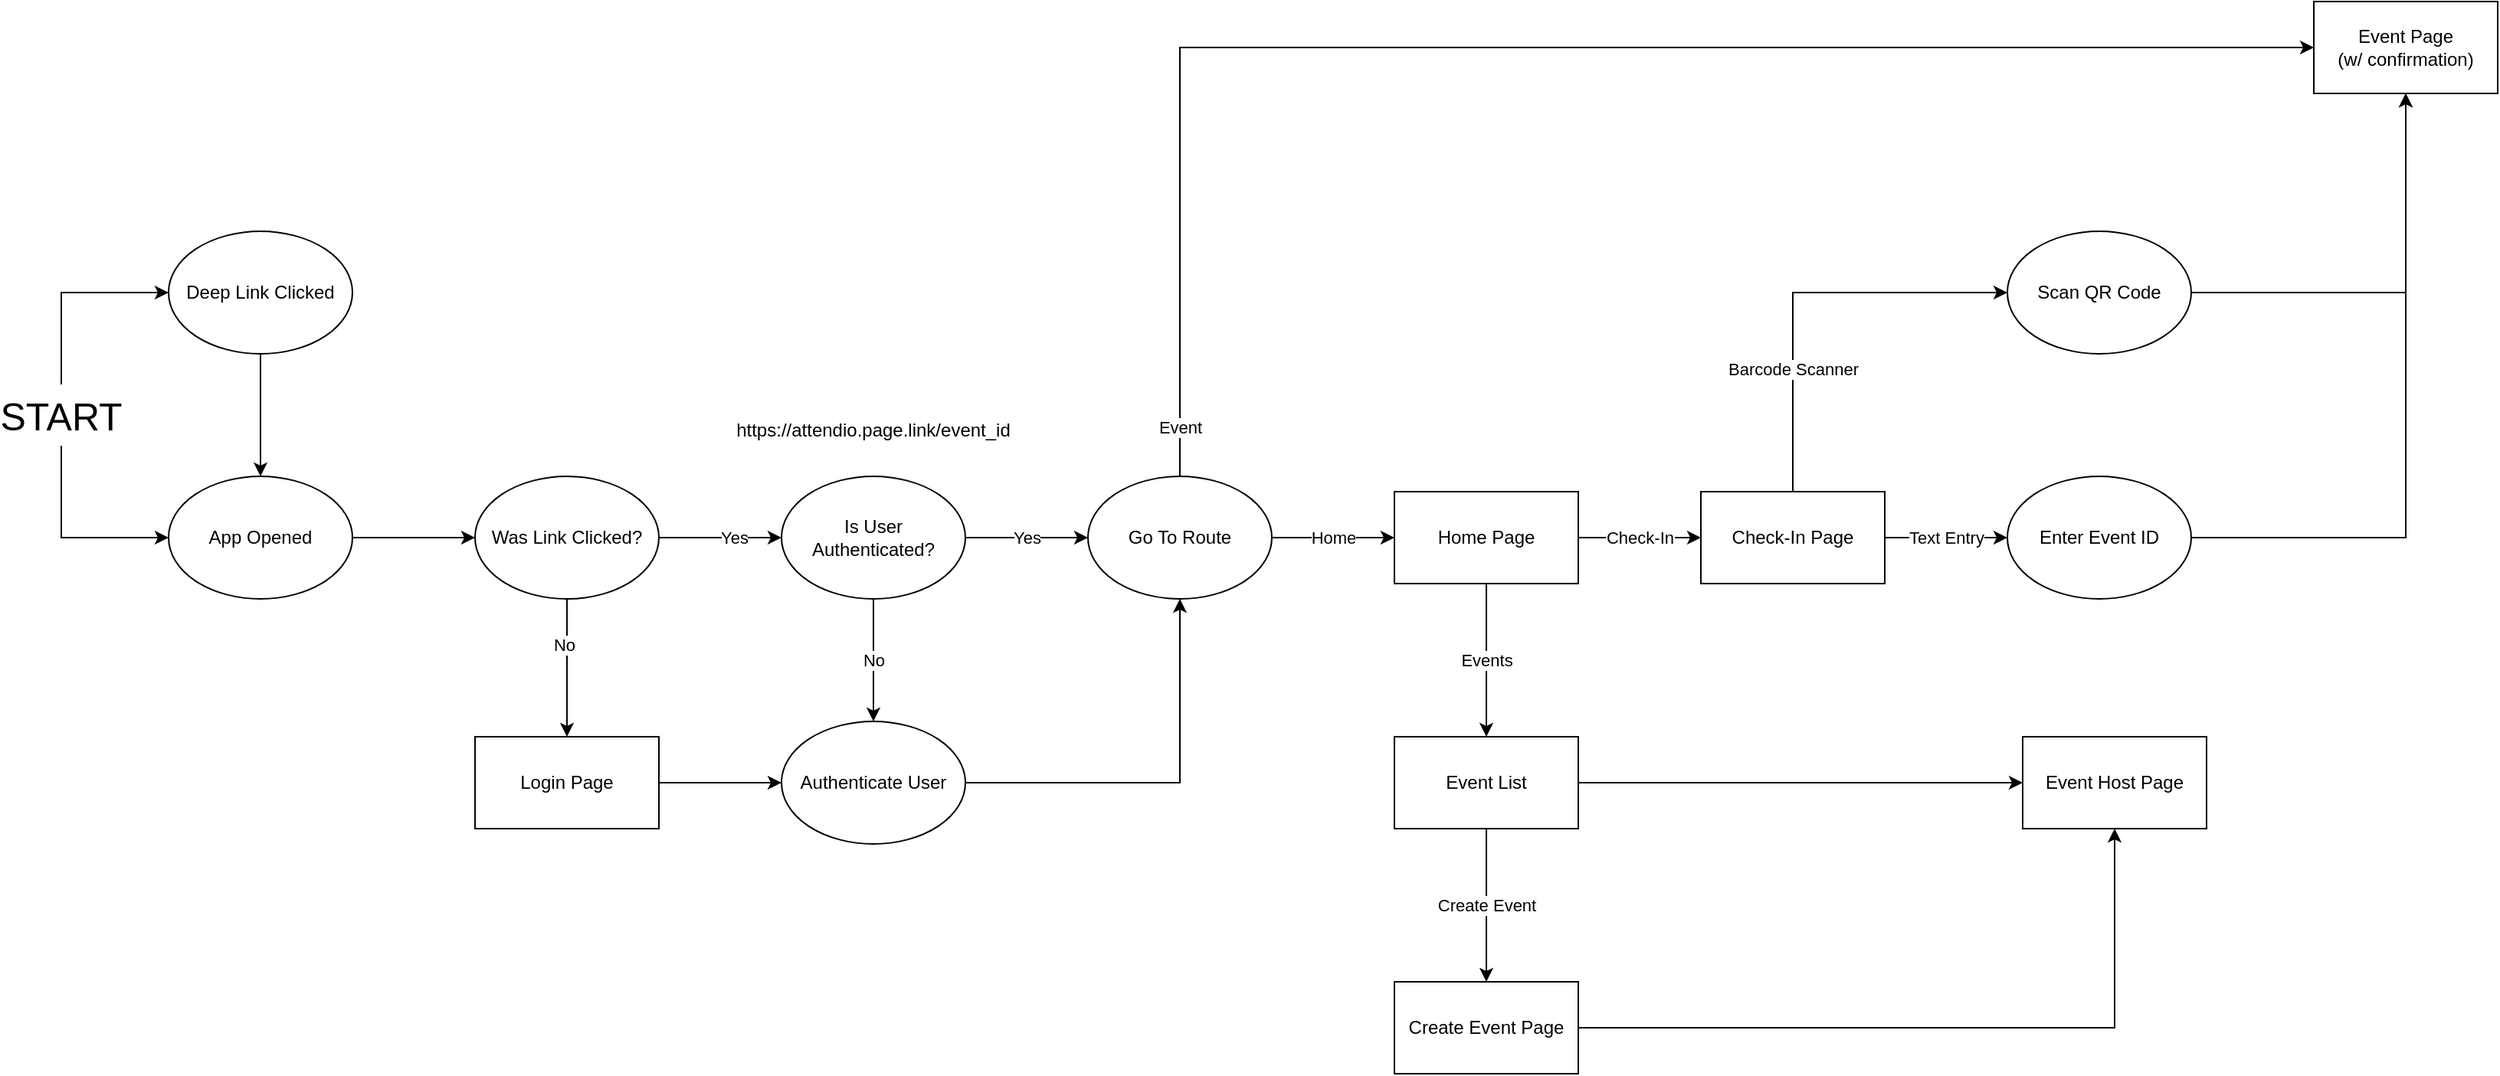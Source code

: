 <mxfile version="14.6.6" type="device"><diagram id="CGOaRWtZA2qZ1XDqEmNl" name="Page-1"><mxGraphModel dx="2881" dy="2189" grid="1" gridSize="10" guides="1" tooltips="1" connect="1" arrows="1" fold="1" page="1" pageScale="1" pageWidth="850" pageHeight="1100" math="0" shadow="0"><root><mxCell id="0"/><mxCell id="1" parent="0"/><mxCell id="sxrDiUVbWI9u_QGK8VPR-4" value="" style="edgeStyle=orthogonalEdgeStyle;rounded=0;orthogonalLoop=1;jettySize=auto;html=1;" parent="1" source="e3GDg_LF3bXNknq8gbFn-1" target="sxrDiUVbWI9u_QGK8VPR-2" edge="1"><mxGeometry relative="1" as="geometry"/></mxCell><mxCell id="e3GDg_LF3bXNknq8gbFn-1" value="Login Page" style="rounded=0;whiteSpace=wrap;html=1;" parent="1" vertex="1"><mxGeometry x="240" y="370" width="120" height="60" as="geometry"/></mxCell><mxCell id="FkQTgp9jewBaVcc7QFmz-2" value="Events" style="edgeStyle=orthogonalEdgeStyle;rounded=0;orthogonalLoop=1;jettySize=auto;html=1;" edge="1" parent="1" source="e3GDg_LF3bXNknq8gbFn-2" target="FkQTgp9jewBaVcc7QFmz-1"><mxGeometry relative="1" as="geometry"/></mxCell><mxCell id="FkQTgp9jewBaVcc7QFmz-11" value="Check-In" style="edgeStyle=orthogonalEdgeStyle;rounded=0;orthogonalLoop=1;jettySize=auto;html=1;" edge="1" parent="1" source="e3GDg_LF3bXNknq8gbFn-2" target="FkQTgp9jewBaVcc7QFmz-10"><mxGeometry relative="1" as="geometry"/></mxCell><mxCell id="e3GDg_LF3bXNknq8gbFn-2" value="Home Page" style="rounded=0;whiteSpace=wrap;html=1;" parent="1" vertex="1"><mxGeometry x="840" y="210" width="120" height="60" as="geometry"/></mxCell><mxCell id="e3GDg_LF3bXNknq8gbFn-4" value="Event Host Page" style="rounded=0;whiteSpace=wrap;html=1;" parent="1" vertex="1"><mxGeometry x="1250" y="370" width="120" height="60" as="geometry"/></mxCell><mxCell id="e3GDg_LF3bXNknq8gbFn-8" value="Deep Link Clicked" style="ellipse;whiteSpace=wrap;html=1;fillColor=#FFFFFF;" parent="1" vertex="1"><mxGeometry x="40" y="40" width="120" height="80" as="geometry"/></mxCell><mxCell id="e3GDg_LF3bXNknq8gbFn-9" value="App Opened" style="ellipse;whiteSpace=wrap;html=1;fillColor=#FFFFFF;" parent="1" vertex="1"><mxGeometry x="40" y="200" width="120" height="80" as="geometry"/></mxCell><mxCell id="sxrDiUVbWI9u_QGK8VPR-3" value="No" style="edgeStyle=orthogonalEdgeStyle;rounded=0;orthogonalLoop=1;jettySize=auto;html=1;" parent="1" source="e3GDg_LF3bXNknq8gbFn-10" target="sxrDiUVbWI9u_QGK8VPR-2" edge="1"><mxGeometry relative="1" as="geometry"/></mxCell><mxCell id="_QMfsflsRLL7DEYTBBTM-1" value="Yes" style="edgeStyle=orthogonalEdgeStyle;rounded=0;orthogonalLoop=1;jettySize=auto;html=1;" parent="1" source="e3GDg_LF3bXNknq8gbFn-10" target="sxrDiUVbWI9u_QGK8VPR-6" edge="1"><mxGeometry relative="1" as="geometry"/></mxCell><mxCell id="e3GDg_LF3bXNknq8gbFn-10" value="Is User Authenticated?" style="ellipse;whiteSpace=wrap;html=1;" parent="1" vertex="1"><mxGeometry x="440" y="200" width="120" height="80" as="geometry"/></mxCell><mxCell id="e3GDg_LF3bXNknq8gbFn-24" value="Yes" style="edgeStyle=orthogonalEdgeStyle;rounded=0;orthogonalLoop=1;jettySize=auto;html=1;" parent="1" source="e3GDg_LF3bXNknq8gbFn-11" target="e3GDg_LF3bXNknq8gbFn-10" edge="1"><mxGeometry x="0.231" relative="1" as="geometry"><mxPoint as="offset"/></mxGeometry></mxCell><mxCell id="e3GDg_LF3bXNknq8gbFn-11" value="Was Link Clicked?" style="ellipse;whiteSpace=wrap;html=1;" parent="1" vertex="1"><mxGeometry x="240" y="200" width="120" height="80" as="geometry"/></mxCell><mxCell id="e3GDg_LF3bXNknq8gbFn-12" value="" style="endArrow=classic;html=1;exitX=0.5;exitY=1;exitDx=0;exitDy=0;entryX=0.5;entryY=0;entryDx=0;entryDy=0;fillColor=#66FFB3;" parent="1" source="e3GDg_LF3bXNknq8gbFn-8" target="e3GDg_LF3bXNknq8gbFn-9" edge="1"><mxGeometry width="50" height="50" relative="1" as="geometry"><mxPoint x="400" y="440" as="sourcePoint"/><mxPoint x="450" y="390" as="targetPoint"/></mxGeometry></mxCell><mxCell id="e3GDg_LF3bXNknq8gbFn-13" value="" style="endArrow=classic;html=1;exitX=1;exitY=0.5;exitDx=0;exitDy=0;entryX=0;entryY=0.5;entryDx=0;entryDy=0;" parent="1" source="e3GDg_LF3bXNknq8gbFn-9" target="e3GDg_LF3bXNknq8gbFn-11" edge="1"><mxGeometry width="50" height="50" relative="1" as="geometry"><mxPoint x="400" y="440" as="sourcePoint"/><mxPoint x="450" y="390" as="targetPoint"/></mxGeometry></mxCell><mxCell id="e3GDg_LF3bXNknq8gbFn-14" value="" style="endArrow=classic;html=1;exitX=0.5;exitY=1;exitDx=0;exitDy=0;entryX=0.5;entryY=0;entryDx=0;entryDy=0;" parent="1" source="e3GDg_LF3bXNknq8gbFn-11" target="e3GDg_LF3bXNknq8gbFn-1" edge="1"><mxGeometry width="50" height="50" relative="1" as="geometry"><mxPoint x="400" y="440" as="sourcePoint"/><mxPoint x="450" y="390" as="targetPoint"/></mxGeometry></mxCell><mxCell id="e3GDg_LF3bXNknq8gbFn-15" value="No" style="edgeLabel;html=1;align=center;verticalAlign=middle;resizable=0;points=[];" parent="e3GDg_LF3bXNknq8gbFn-14" vertex="1" connectable="0"><mxGeometry x="-0.35" y="-2" relative="1" as="geometry"><mxPoint as="offset"/></mxGeometry></mxCell><mxCell id="hU27to9fDfb65Q0LCKua-1" value="" style="edgeStyle=orthogonalEdgeStyle;rounded=0;orthogonalLoop=1;jettySize=auto;html=1;" parent="1" source="e3GDg_LF3bXNknq8gbFn-22" target="e3GDg_LF3bXNknq8gbFn-4" edge="1"><mxGeometry relative="1" as="geometry"/></mxCell><mxCell id="e3GDg_LF3bXNknq8gbFn-22" value="Create Event Page" style="rounded=0;whiteSpace=wrap;html=1;" parent="1" vertex="1"><mxGeometry x="840" y="530" width="120" height="60" as="geometry"/></mxCell><mxCell id="JfZZhtFkqbQHwBYHqCIW-5" value="https://attendio.page.link/event_id" style="text;html=1;strokeColor=none;fillColor=none;align=center;verticalAlign=middle;whiteSpace=wrap;rounded=0;" parent="1" vertex="1"><mxGeometry x="360" y="160" width="280" height="20" as="geometry"/></mxCell><mxCell id="sxrDiUVbWI9u_QGK8VPR-9" value="" style="edgeStyle=orthogonalEdgeStyle;rounded=0;orthogonalLoop=1;jettySize=auto;html=1;" parent="1" source="sxrDiUVbWI9u_QGK8VPR-2" target="sxrDiUVbWI9u_QGK8VPR-6" edge="1"><mxGeometry relative="1" as="geometry"/></mxCell><mxCell id="sxrDiUVbWI9u_QGK8VPR-2" value="Authenticate User" style="ellipse;whiteSpace=wrap;html=1;" parent="1" vertex="1"><mxGeometry x="440" y="360" width="120" height="80" as="geometry"/></mxCell><mxCell id="sxrDiUVbWI9u_QGK8VPR-8" value="Home" style="edgeStyle=orthogonalEdgeStyle;rounded=0;orthogonalLoop=1;jettySize=auto;html=1;" parent="1" source="sxrDiUVbWI9u_QGK8VPR-6" target="e3GDg_LF3bXNknq8gbFn-2" edge="1"><mxGeometry relative="1" as="geometry"/></mxCell><mxCell id="FkQTgp9jewBaVcc7QFmz-6" value="Event" style="edgeStyle=orthogonalEdgeStyle;rounded=0;orthogonalLoop=1;jettySize=auto;html=1;" edge="1" parent="1" source="sxrDiUVbWI9u_QGK8VPR-6" target="FkQTgp9jewBaVcc7QFmz-5"><mxGeometry x="-0.936" relative="1" as="geometry"><Array as="points"><mxPoint x="700" y="-80"/></Array><mxPoint as="offset"/></mxGeometry></mxCell><mxCell id="sxrDiUVbWI9u_QGK8VPR-6" value="Go To Route" style="ellipse;whiteSpace=wrap;html=1;" parent="1" vertex="1"><mxGeometry x="640" y="200" width="120" height="80" as="geometry"/></mxCell><mxCell id="ow-q6Nzv0rWqoeH1p1VH-3" value="" style="edgeStyle=orthogonalEdgeStyle;rounded=0;orthogonalLoop=1;jettySize=auto;html=1;fontSize=25;entryX=0;entryY=0.5;entryDx=0;entryDy=0;exitX=0.5;exitY=0;exitDx=0;exitDy=0;" parent="1" source="ow-q6Nzv0rWqoeH1p1VH-1" target="e3GDg_LF3bXNknq8gbFn-8" edge="1"><mxGeometry relative="1" as="geometry"><mxPoint x="-30" y="70" as="targetPoint"/></mxGeometry></mxCell><mxCell id="ow-q6Nzv0rWqoeH1p1VH-5" value="" style="edgeStyle=orthogonalEdgeStyle;rounded=0;orthogonalLoop=1;jettySize=auto;html=1;fontSize=25;entryX=0;entryY=0.5;entryDx=0;entryDy=0;exitX=0.5;exitY=1;exitDx=0;exitDy=0;" parent="1" source="ow-q6Nzv0rWqoeH1p1VH-1" target="e3GDg_LF3bXNknq8gbFn-9" edge="1"><mxGeometry relative="1" as="geometry"><mxPoint x="-30" y="250" as="targetPoint"/></mxGeometry></mxCell><mxCell id="ow-q6Nzv0rWqoeH1p1VH-1" value="START" style="text;html=1;strokeColor=none;fillColor=none;align=center;verticalAlign=middle;whiteSpace=wrap;rounded=0;fontSize=25;" parent="1" vertex="1"><mxGeometry x="-70" y="140" width="80" height="40" as="geometry"/></mxCell><mxCell id="FkQTgp9jewBaVcc7QFmz-3" value="" style="edgeStyle=orthogonalEdgeStyle;rounded=0;orthogonalLoop=1;jettySize=auto;html=1;" edge="1" parent="1" source="FkQTgp9jewBaVcc7QFmz-1" target="e3GDg_LF3bXNknq8gbFn-4"><mxGeometry relative="1" as="geometry"/></mxCell><mxCell id="FkQTgp9jewBaVcc7QFmz-16" value="Create Event" style="edgeStyle=orthogonalEdgeStyle;rounded=0;orthogonalLoop=1;jettySize=auto;html=1;" edge="1" parent="1" source="FkQTgp9jewBaVcc7QFmz-1" target="e3GDg_LF3bXNknq8gbFn-22"><mxGeometry relative="1" as="geometry"/></mxCell><mxCell id="FkQTgp9jewBaVcc7QFmz-1" value="Event List" style="whiteSpace=wrap;html=1;rounded=0;" vertex="1" parent="1"><mxGeometry x="840" y="370" width="120" height="60" as="geometry"/></mxCell><mxCell id="FkQTgp9jewBaVcc7QFmz-5" value="&lt;span&gt;Event Page&lt;/span&gt;&lt;br&gt;&lt;span&gt;(w/ confirmation)&lt;/span&gt;" style="whiteSpace=wrap;html=1;" vertex="1" parent="1"><mxGeometry x="1440" y="-110" width="120" height="60" as="geometry"/></mxCell><mxCell id="FkQTgp9jewBaVcc7QFmz-18" value="" style="edgeStyle=orthogonalEdgeStyle;rounded=0;orthogonalLoop=1;jettySize=auto;html=1;entryX=0.5;entryY=1;entryDx=0;entryDy=0;" edge="1" parent="1" source="FkQTgp9jewBaVcc7QFmz-9" target="FkQTgp9jewBaVcc7QFmz-5"><mxGeometry relative="1" as="geometry"><mxPoint x="1440" y="80" as="targetPoint"/></mxGeometry></mxCell><mxCell id="FkQTgp9jewBaVcc7QFmz-9" value="Scan QR Code" style="ellipse;whiteSpace=wrap;html=1;" vertex="1" parent="1"><mxGeometry x="1240" y="40" width="120" height="80" as="geometry"/></mxCell><mxCell id="FkQTgp9jewBaVcc7QFmz-13" value="Text Entry" style="edgeStyle=orthogonalEdgeStyle;rounded=0;orthogonalLoop=1;jettySize=auto;html=1;" edge="1" parent="1" source="FkQTgp9jewBaVcc7QFmz-10" target="FkQTgp9jewBaVcc7QFmz-12"><mxGeometry relative="1" as="geometry"/></mxCell><mxCell id="FkQTgp9jewBaVcc7QFmz-15" value="Barcode Scanner" style="edgeStyle=orthogonalEdgeStyle;rounded=0;orthogonalLoop=1;jettySize=auto;html=1;entryX=0;entryY=0.5;entryDx=0;entryDy=0;" edge="1" parent="1" source="FkQTgp9jewBaVcc7QFmz-10" target="FkQTgp9jewBaVcc7QFmz-9"><mxGeometry x="-0.407" relative="1" as="geometry"><mxPoint x="1100" y="130" as="targetPoint"/><Array as="points"><mxPoint x="1100" y="80"/></Array><mxPoint as="offset"/></mxGeometry></mxCell><mxCell id="FkQTgp9jewBaVcc7QFmz-10" value="Check-In Page" style="whiteSpace=wrap;html=1;rounded=0;" vertex="1" parent="1"><mxGeometry x="1040" y="210" width="120" height="60" as="geometry"/></mxCell><mxCell id="FkQTgp9jewBaVcc7QFmz-20" value="" style="edgeStyle=orthogonalEdgeStyle;rounded=0;orthogonalLoop=1;jettySize=auto;html=1;entryX=0.5;entryY=1;entryDx=0;entryDy=0;" edge="1" parent="1" source="FkQTgp9jewBaVcc7QFmz-12" target="FkQTgp9jewBaVcc7QFmz-5"><mxGeometry relative="1" as="geometry"><mxPoint x="1440" y="240" as="targetPoint"/></mxGeometry></mxCell><mxCell id="FkQTgp9jewBaVcc7QFmz-12" value="Enter Event ID" style="ellipse;whiteSpace=wrap;html=1;rounded=0;" vertex="1" parent="1"><mxGeometry x="1240" y="200" width="120" height="80" as="geometry"/></mxCell></root></mxGraphModel></diagram></mxfile>